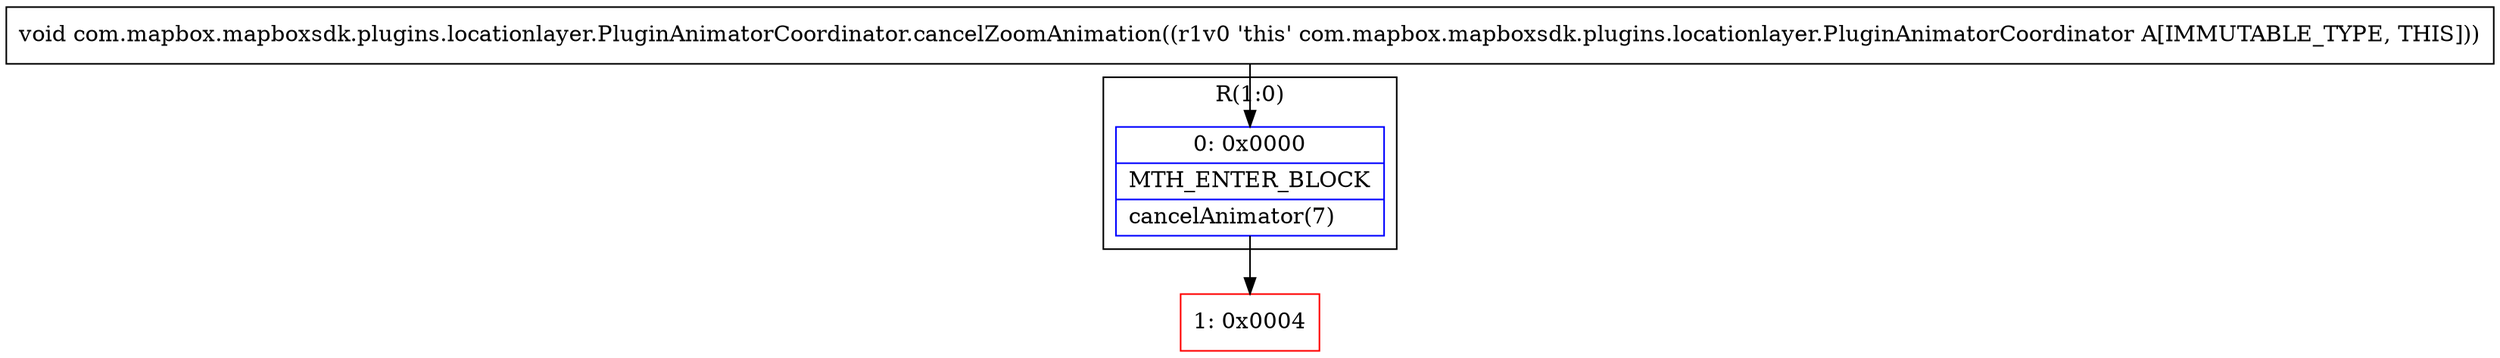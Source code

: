 digraph "CFG forcom.mapbox.mapboxsdk.plugins.locationlayer.PluginAnimatorCoordinator.cancelZoomAnimation()V" {
subgraph cluster_Region_1700037689 {
label = "R(1:0)";
node [shape=record,color=blue];
Node_0 [shape=record,label="{0\:\ 0x0000|MTH_ENTER_BLOCK\l|cancelAnimator(7)\l}"];
}
Node_1 [shape=record,color=red,label="{1\:\ 0x0004}"];
MethodNode[shape=record,label="{void com.mapbox.mapboxsdk.plugins.locationlayer.PluginAnimatorCoordinator.cancelZoomAnimation((r1v0 'this' com.mapbox.mapboxsdk.plugins.locationlayer.PluginAnimatorCoordinator A[IMMUTABLE_TYPE, THIS])) }"];
MethodNode -> Node_0;
Node_0 -> Node_1;
}

